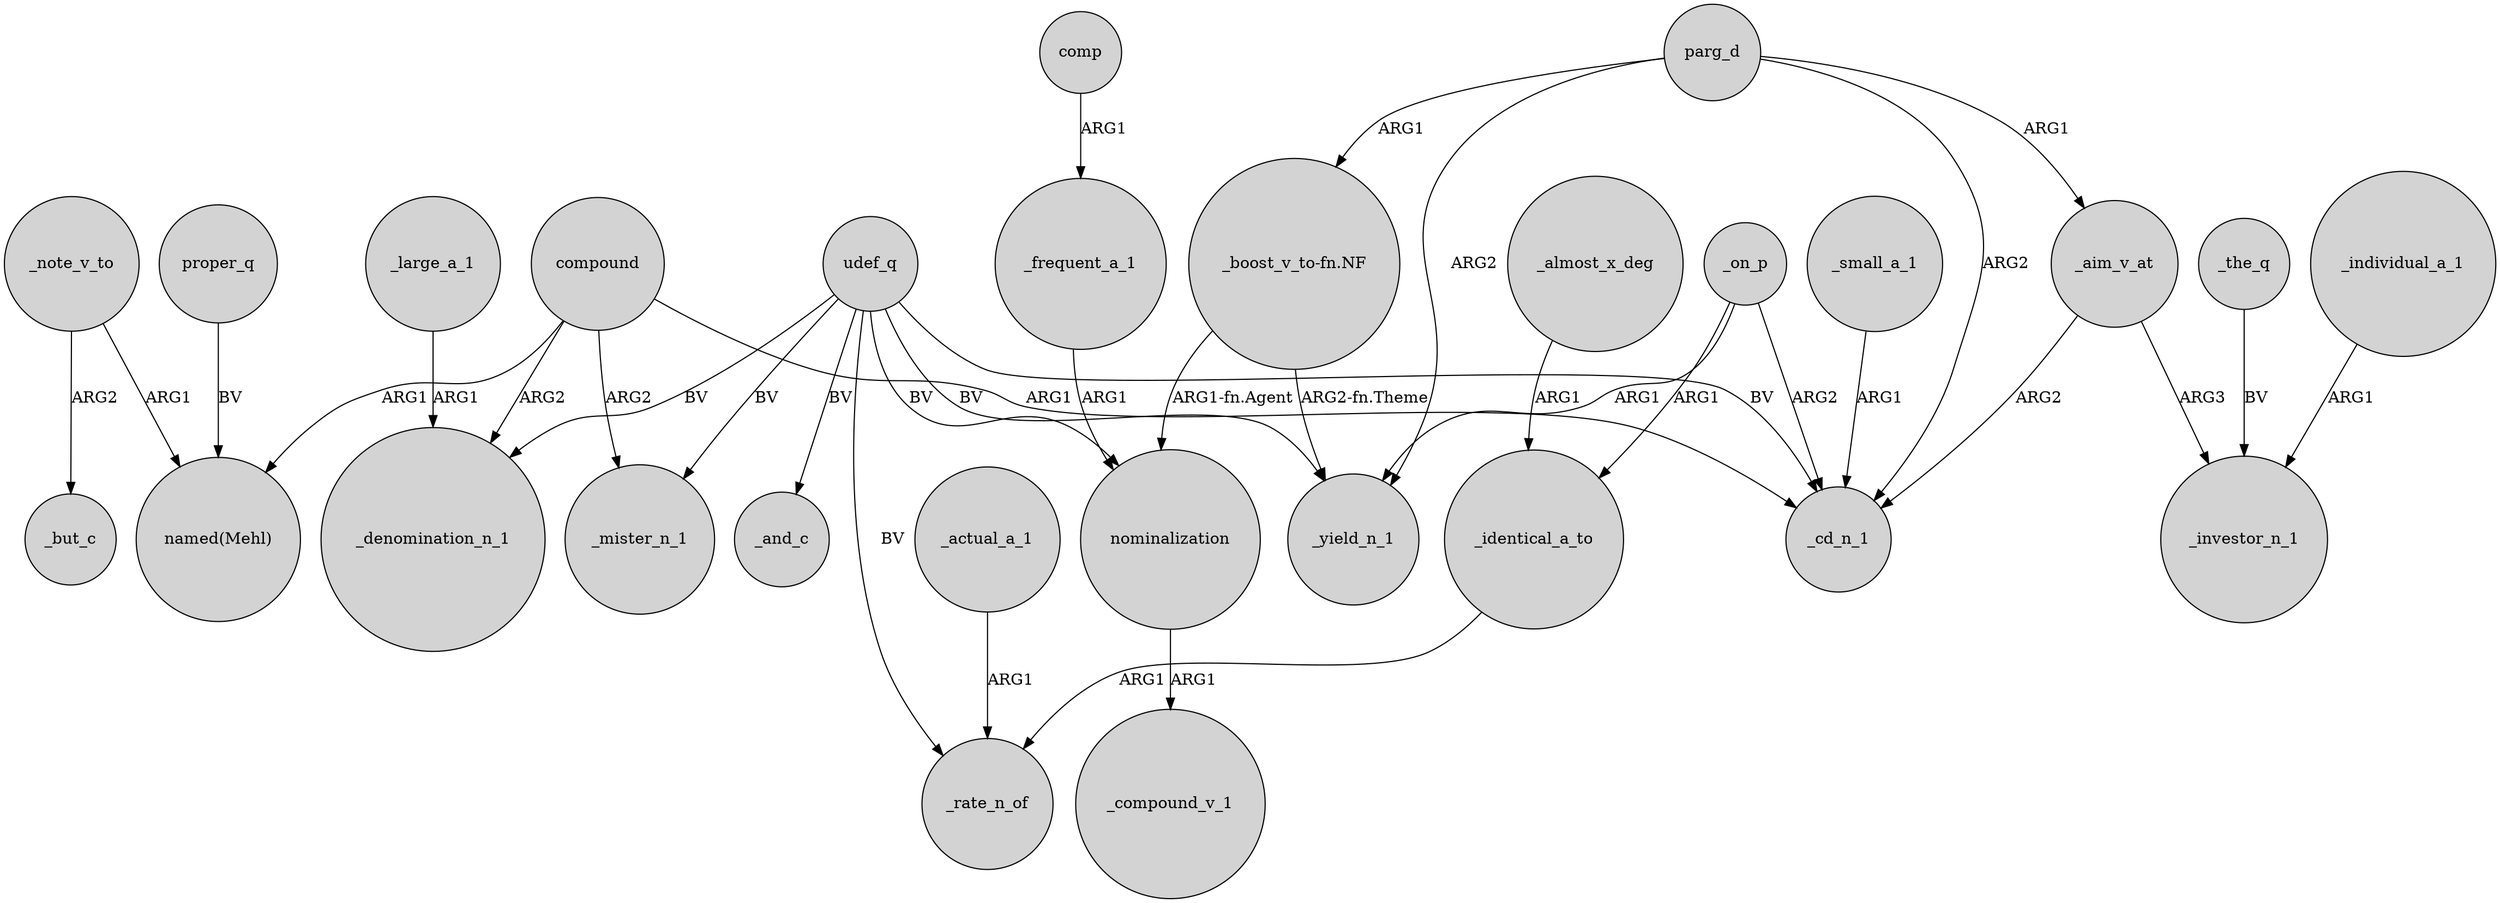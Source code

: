 digraph {
	node [shape=circle style=filled]
	proper_q -> "named(Mehl)" [label=BV]
	_aim_v_at -> _investor_n_1 [label=ARG3]
	"_boost_v_to-fn.NF" -> _yield_n_1 [label="ARG2-fn.Theme"]
	_note_v_to -> _but_c [label=ARG2]
	comp -> _frequent_a_1 [label=ARG1]
	parg_d -> _aim_v_at [label=ARG1]
	compound -> _mister_n_1 [label=ARG2]
	_identical_a_to -> _rate_n_of [label=ARG1]
	_the_q -> _investor_n_1 [label=BV]
	parg_d -> _cd_n_1 [label=ARG2]
	compound -> _cd_n_1 [label=ARG1]
	udef_q -> _mister_n_1 [label=BV]
	udef_q -> _rate_n_of [label=BV]
	parg_d -> "_boost_v_to-fn.NF" [label=ARG1]
	udef_q -> _cd_n_1 [label=BV]
	parg_d -> _yield_n_1 [label=ARG2]
	nominalization -> _compound_v_1 [label=ARG1]
	_actual_a_1 -> _rate_n_of [label=ARG1]
	"_boost_v_to-fn.NF" -> nominalization [label="ARG1-fn.Agent"]
	_individual_a_1 -> _investor_n_1 [label=ARG1]
	_small_a_1 -> _cd_n_1 [label=ARG1]
	_aim_v_at -> _cd_n_1 [label=ARG2]
	udef_q -> nominalization [label=BV]
	udef_q -> _denomination_n_1 [label=BV]
	_note_v_to -> "named(Mehl)" [label=ARG1]
	_frequent_a_1 -> nominalization [label=ARG1]
	compound -> "named(Mehl)" [label=ARG1]
	compound -> _denomination_n_1 [label=ARG2]
	_large_a_1 -> _denomination_n_1 [label=ARG1]
	_on_p -> _identical_a_to [label=ARG1]
	_on_p -> _yield_n_1 [label=ARG1]
	udef_q -> _and_c [label=BV]
	udef_q -> _yield_n_1 [label=BV]
	_almost_x_deg -> _identical_a_to [label=ARG1]
	_on_p -> _cd_n_1 [label=ARG2]
}
